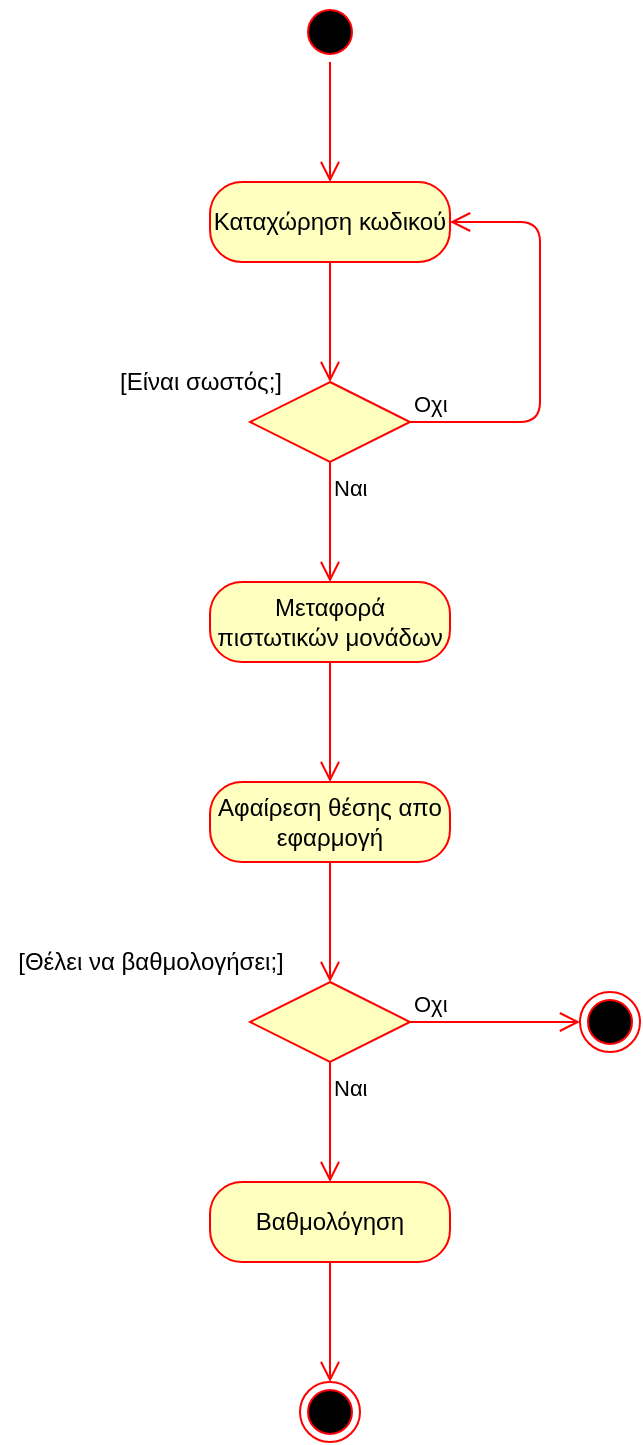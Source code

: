 <mxfile version="12.9.3" type="device"><diagram id="D8MkynsjJsLtBtWLPXRR" name="Page-1"><mxGraphModel dx="460" dy="813" grid="1" gridSize="10" guides="1" tooltips="1" connect="1" arrows="1" fold="1" page="1" pageScale="1" pageWidth="850" pageHeight="1100" math="0" shadow="0"><root><mxCell id="0"/><mxCell id="1" parent="0"/><mxCell id="-N1Txm_9q9aS44aV507B-1" value="" style="ellipse;html=1;shape=startState;fillColor=#000000;strokeColor=#ff0000;" vertex="1" parent="1"><mxGeometry x="180" y="70" width="30" height="30" as="geometry"/></mxCell><mxCell id="-N1Txm_9q9aS44aV507B-2" value="" style="edgeStyle=orthogonalEdgeStyle;html=1;verticalAlign=bottom;endArrow=open;endSize=8;strokeColor=#ff0000;" edge="1" source="-N1Txm_9q9aS44aV507B-1" parent="1"><mxGeometry relative="1" as="geometry"><mxPoint x="195" y="160" as="targetPoint"/></mxGeometry></mxCell><mxCell id="-N1Txm_9q9aS44aV507B-3" value="Καταχώρηση κωδικού" style="rounded=1;whiteSpace=wrap;html=1;arcSize=40;fontColor=#000000;fillColor=#ffffc0;strokeColor=#ff0000;" vertex="1" parent="1"><mxGeometry x="135" y="160" width="120" height="40" as="geometry"/></mxCell><mxCell id="-N1Txm_9q9aS44aV507B-4" value="" style="edgeStyle=orthogonalEdgeStyle;html=1;verticalAlign=bottom;endArrow=open;endSize=8;strokeColor=#ff0000;" edge="1" source="-N1Txm_9q9aS44aV507B-3" parent="1"><mxGeometry relative="1" as="geometry"><mxPoint x="195" y="260" as="targetPoint"/></mxGeometry></mxCell><mxCell id="-N1Txm_9q9aS44aV507B-5" value="" style="rhombus;whiteSpace=wrap;html=1;fillColor=#ffffc0;strokeColor=#ff0000;" vertex="1" parent="1"><mxGeometry x="155" y="260" width="80" height="40" as="geometry"/></mxCell><mxCell id="-N1Txm_9q9aS44aV507B-6" value="Οχι" style="edgeStyle=orthogonalEdgeStyle;html=1;align=left;verticalAlign=bottom;endArrow=open;endSize=8;strokeColor=#ff0000;entryX=1;entryY=0.5;entryDx=0;entryDy=0;" edge="1" source="-N1Txm_9q9aS44aV507B-5" parent="1" target="-N1Txm_9q9aS44aV507B-3"><mxGeometry x="-1" relative="1" as="geometry"><mxPoint x="350" y="150" as="targetPoint"/><Array as="points"><mxPoint x="300" y="280"/><mxPoint x="300" y="180"/></Array></mxGeometry></mxCell><mxCell id="-N1Txm_9q9aS44aV507B-7" value="Ναι" style="edgeStyle=orthogonalEdgeStyle;html=1;align=left;verticalAlign=top;endArrow=open;endSize=8;strokeColor=#ff0000;" edge="1" source="-N1Txm_9q9aS44aV507B-5" parent="1"><mxGeometry x="-1" relative="1" as="geometry"><mxPoint x="195" y="360" as="targetPoint"/></mxGeometry></mxCell><mxCell id="-N1Txm_9q9aS44aV507B-8" value="[Είναι σωστός;]" style="text;html=1;align=center;verticalAlign=middle;resizable=0;points=[];autosize=1;" vertex="1" parent="1"><mxGeometry x="80" y="250" width="100" height="20" as="geometry"/></mxCell><mxCell id="-N1Txm_9q9aS44aV507B-9" value="Μεταφορά πιστωτικών μονάδων" style="rounded=1;whiteSpace=wrap;html=1;arcSize=40;fontColor=#000000;fillColor=#ffffc0;strokeColor=#ff0000;" vertex="1" parent="1"><mxGeometry x="135" y="360" width="120" height="40" as="geometry"/></mxCell><mxCell id="-N1Txm_9q9aS44aV507B-10" value="" style="edgeStyle=orthogonalEdgeStyle;html=1;verticalAlign=bottom;endArrow=open;endSize=8;strokeColor=#ff0000;" edge="1" source="-N1Txm_9q9aS44aV507B-9" parent="1"><mxGeometry relative="1" as="geometry"><mxPoint x="195" y="460" as="targetPoint"/></mxGeometry></mxCell><mxCell id="-N1Txm_9q9aS44aV507B-11" value="Αφαίρεση θέσης απο εφαρμογή" style="rounded=1;whiteSpace=wrap;html=1;arcSize=40;fontColor=#000000;fillColor=#ffffc0;strokeColor=#ff0000;" vertex="1" parent="1"><mxGeometry x="135" y="460" width="120" height="40" as="geometry"/></mxCell><mxCell id="-N1Txm_9q9aS44aV507B-12" value="" style="edgeStyle=orthogonalEdgeStyle;html=1;verticalAlign=bottom;endArrow=open;endSize=8;strokeColor=#ff0000;" edge="1" source="-N1Txm_9q9aS44aV507B-11" parent="1"><mxGeometry relative="1" as="geometry"><mxPoint x="195" y="560" as="targetPoint"/></mxGeometry></mxCell><mxCell id="-N1Txm_9q9aS44aV507B-13" value="" style="rhombus;whiteSpace=wrap;html=1;fillColor=#ffffc0;strokeColor=#ff0000;" vertex="1" parent="1"><mxGeometry x="155" y="560" width="80" height="40" as="geometry"/></mxCell><mxCell id="-N1Txm_9q9aS44aV507B-14" value="Οχι" style="edgeStyle=orthogonalEdgeStyle;html=1;align=left;verticalAlign=bottom;endArrow=open;endSize=8;strokeColor=#ff0000;" edge="1" source="-N1Txm_9q9aS44aV507B-13" parent="1" target="-N1Txm_9q9aS44aV507B-20"><mxGeometry x="-1" relative="1" as="geometry"><mxPoint x="335" y="580" as="targetPoint"/></mxGeometry></mxCell><mxCell id="-N1Txm_9q9aS44aV507B-15" value="Ναι" style="edgeStyle=orthogonalEdgeStyle;html=1;align=left;verticalAlign=top;endArrow=open;endSize=8;strokeColor=#ff0000;" edge="1" source="-N1Txm_9q9aS44aV507B-13" parent="1"><mxGeometry x="-1" relative="1" as="geometry"><mxPoint x="195" y="660" as="targetPoint"/></mxGeometry></mxCell><mxCell id="-N1Txm_9q9aS44aV507B-16" value="[Θέλει να βαθμολογήσει;]" style="text;html=1;align=center;verticalAlign=middle;resizable=0;points=[];autosize=1;" vertex="1" parent="1"><mxGeometry x="30" y="540" width="150" height="20" as="geometry"/></mxCell><mxCell id="-N1Txm_9q9aS44aV507B-17" value="Βαθμολόγηση" style="rounded=1;whiteSpace=wrap;html=1;arcSize=40;fontColor=#000000;fillColor=#ffffc0;strokeColor=#ff0000;" vertex="1" parent="1"><mxGeometry x="135" y="660" width="120" height="40" as="geometry"/></mxCell><mxCell id="-N1Txm_9q9aS44aV507B-18" value="" style="edgeStyle=orthogonalEdgeStyle;html=1;verticalAlign=bottom;endArrow=open;endSize=8;strokeColor=#ff0000;" edge="1" source="-N1Txm_9q9aS44aV507B-17" parent="1"><mxGeometry relative="1" as="geometry"><mxPoint x="195" y="760" as="targetPoint"/></mxGeometry></mxCell><mxCell id="-N1Txm_9q9aS44aV507B-19" value="" style="ellipse;html=1;shape=endState;fillColor=#000000;strokeColor=#ff0000;" vertex="1" parent="1"><mxGeometry x="180" y="760" width="30" height="30" as="geometry"/></mxCell><mxCell id="-N1Txm_9q9aS44aV507B-20" value="" style="ellipse;html=1;shape=endState;fillColor=#000000;strokeColor=#ff0000;" vertex="1" parent="1"><mxGeometry x="320" y="565" width="30" height="30" as="geometry"/></mxCell></root></mxGraphModel></diagram></mxfile>